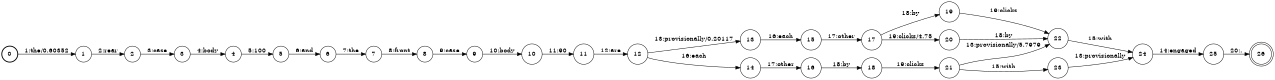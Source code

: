 digraph FST {
rankdir = LR;
size = "8.5,11";
label = "";
center = 1;
orientation = Portrait;
ranksep = "0.4";
nodesep = "0.25";
0 [label = "0", shape = circle, style = bold, fontsize = 14]
	0 -> 1 [label = "1:the/0.60352", fontsize = 14];
1 [label = "1", shape = circle, style = solid, fontsize = 14]
	1 -> 2 [label = "2:rear", fontsize = 14];
2 [label = "2", shape = circle, style = solid, fontsize = 14]
	2 -> 3 [label = "3:case", fontsize = 14];
3 [label = "3", shape = circle, style = solid, fontsize = 14]
	3 -> 4 [label = "4:body", fontsize = 14];
4 [label = "4", shape = circle, style = solid, fontsize = 14]
	4 -> 5 [label = "5:100", fontsize = 14];
5 [label = "5", shape = circle, style = solid, fontsize = 14]
	5 -> 6 [label = "6:and", fontsize = 14];
6 [label = "6", shape = circle, style = solid, fontsize = 14]
	6 -> 7 [label = "7:the", fontsize = 14];
7 [label = "7", shape = circle, style = solid, fontsize = 14]
	7 -> 8 [label = "8:front", fontsize = 14];
8 [label = "8", shape = circle, style = solid, fontsize = 14]
	8 -> 9 [label = "9:case", fontsize = 14];
9 [label = "9", shape = circle, style = solid, fontsize = 14]
	9 -> 10 [label = "10:body", fontsize = 14];
10 [label = "10", shape = circle, style = solid, fontsize = 14]
	10 -> 11 [label = "11:90", fontsize = 14];
11 [label = "11", shape = circle, style = solid, fontsize = 14]
	11 -> 12 [label = "12:are", fontsize = 14];
12 [label = "12", shape = circle, style = solid, fontsize = 14]
	12 -> 13 [label = "13:provisionally/0.20117", fontsize = 14];
	12 -> 14 [label = "16:each", fontsize = 14];
13 [label = "13", shape = circle, style = solid, fontsize = 14]
	13 -> 15 [label = "16:each", fontsize = 14];
14 [label = "14", shape = circle, style = solid, fontsize = 14]
	14 -> 16 [label = "17:other", fontsize = 14];
15 [label = "15", shape = circle, style = solid, fontsize = 14]
	15 -> 17 [label = "17:other", fontsize = 14];
16 [label = "16", shape = circle, style = solid, fontsize = 14]
	16 -> 18 [label = "18:by", fontsize = 14];
17 [label = "17", shape = circle, style = solid, fontsize = 14]
	17 -> 19 [label = "18:by", fontsize = 14];
	17 -> 20 [label = "19:clicks/4.75", fontsize = 14];
18 [label = "18", shape = circle, style = solid, fontsize = 14]
	18 -> 21 [label = "19:clicks", fontsize = 14];
19 [label = "19", shape = circle, style = solid, fontsize = 14]
	19 -> 22 [label = "19:clicks", fontsize = 14];
20 [label = "20", shape = circle, style = solid, fontsize = 14]
	20 -> 22 [label = "18:by", fontsize = 14];
21 [label = "21", shape = circle, style = solid, fontsize = 14]
	21 -> 22 [label = "13:provisionally/5.7979", fontsize = 14];
	21 -> 23 [label = "15:with", fontsize = 14];
22 [label = "22", shape = circle, style = solid, fontsize = 14]
	22 -> 24 [label = "15:with", fontsize = 14];
23 [label = "23", shape = circle, style = solid, fontsize = 14]
	23 -> 24 [label = "13:provisionally", fontsize = 14];
24 [label = "24", shape = circle, style = solid, fontsize = 14]
	24 -> 25 [label = "14:engaged", fontsize = 14];
25 [label = "25", shape = circle, style = solid, fontsize = 14]
	25 -> 26 [label = "20:.", fontsize = 14];
26 [label = "26", shape = doublecircle, style = solid, fontsize = 14]
}
